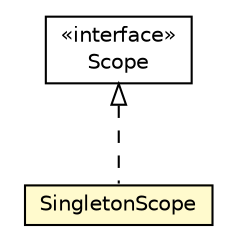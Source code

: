 #!/usr/local/bin/dot
#
# Class diagram 
# Generated by UMLGraph version 5.1 (http://www.umlgraph.org/)
#

digraph G {
	edge [fontname="Helvetica",fontsize=10,labelfontname="Helvetica",labelfontsize=10];
	node [fontname="Helvetica",fontsize=10,shape=plaintext];
	nodesep=0.25;
	ranksep=0.5;
	// org.androidtransfuse.scope.Scope
	c3460 [label=<<table title="org.androidtransfuse.scope.Scope" border="0" cellborder="1" cellspacing="0" cellpadding="2" port="p" href="./Scope.html">
		<tr><td><table border="0" cellspacing="0" cellpadding="1">
<tr><td align="center" balign="center"> &#171;interface&#187; </td></tr>
<tr><td align="center" balign="center"> Scope </td></tr>
		</table></td></tr>
		</table>>, fontname="Helvetica", fontcolor="black", fontsize=10.0];
	// org.androidtransfuse.scope.SingletonScope
	c3461 [label=<<table title="org.androidtransfuse.scope.SingletonScope" border="0" cellborder="1" cellspacing="0" cellpadding="2" port="p" bgcolor="lemonChiffon" href="./SingletonScope.html">
		<tr><td><table border="0" cellspacing="0" cellpadding="1">
<tr><td align="center" balign="center"> SingletonScope </td></tr>
		</table></td></tr>
		</table>>, fontname="Helvetica", fontcolor="black", fontsize=10.0];
	//org.androidtransfuse.scope.SingletonScope implements org.androidtransfuse.scope.Scope
	c3460:p -> c3461:p [dir=back,arrowtail=empty,style=dashed];
}

